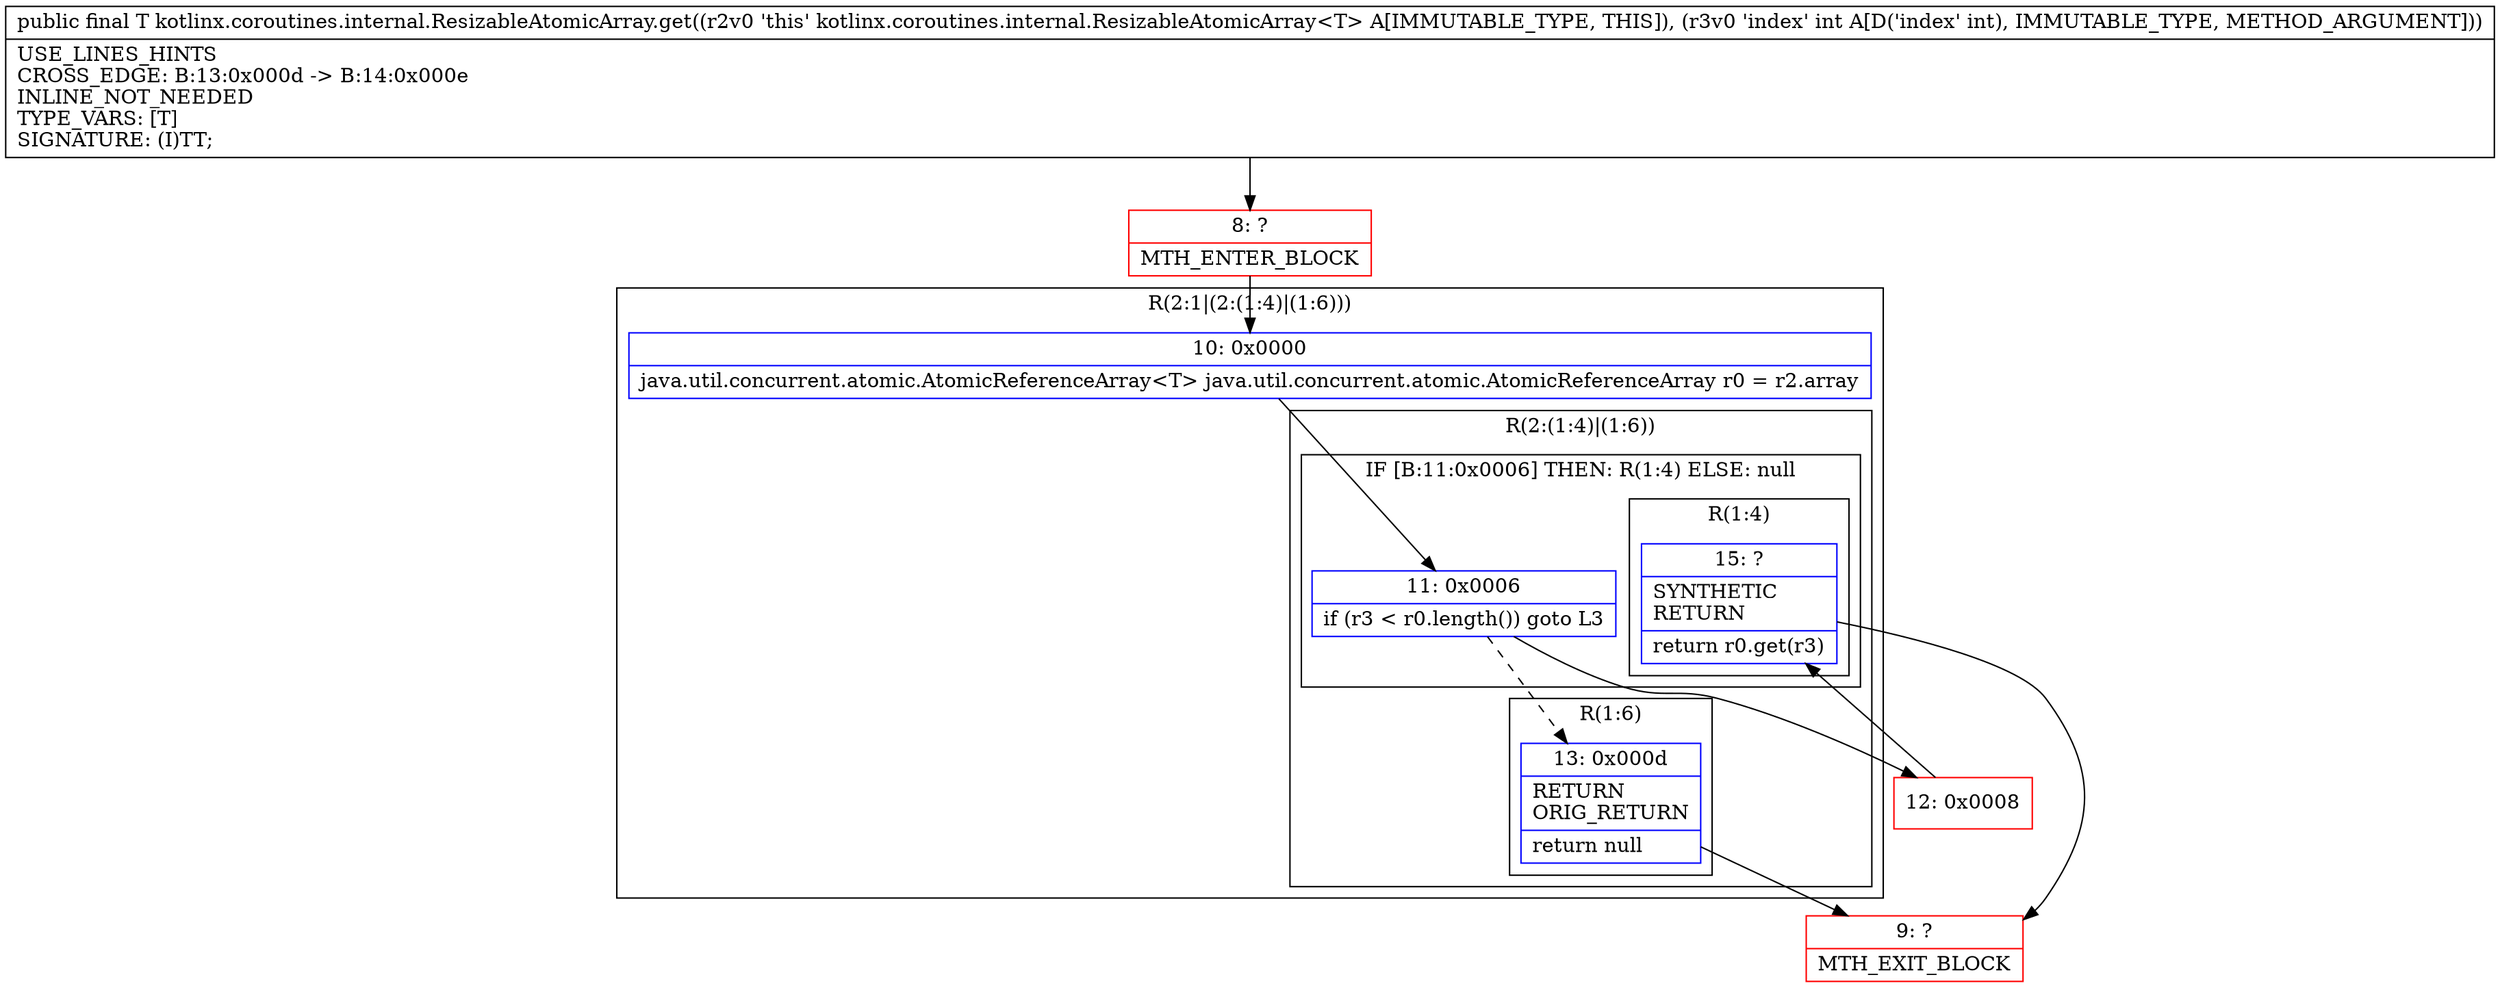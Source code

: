 digraph "CFG forkotlinx.coroutines.internal.ResizableAtomicArray.get(I)Ljava\/lang\/Object;" {
subgraph cluster_Region_18891394 {
label = "R(2:1|(2:(1:4)|(1:6)))";
node [shape=record,color=blue];
Node_10 [shape=record,label="{10\:\ 0x0000|java.util.concurrent.atomic.AtomicReferenceArray\<T\> java.util.concurrent.atomic.AtomicReferenceArray r0 = r2.array\l}"];
subgraph cluster_Region_273773185 {
label = "R(2:(1:4)|(1:6))";
node [shape=record,color=blue];
subgraph cluster_IfRegion_993870128 {
label = "IF [B:11:0x0006] THEN: R(1:4) ELSE: null";
node [shape=record,color=blue];
Node_11 [shape=record,label="{11\:\ 0x0006|if (r3 \< r0.length()) goto L3\l}"];
subgraph cluster_Region_1814201852 {
label = "R(1:4)";
node [shape=record,color=blue];
Node_15 [shape=record,label="{15\:\ ?|SYNTHETIC\lRETURN\l|return r0.get(r3)\l}"];
}
}
subgraph cluster_Region_1324763715 {
label = "R(1:6)";
node [shape=record,color=blue];
Node_13 [shape=record,label="{13\:\ 0x000d|RETURN\lORIG_RETURN\l|return null\l}"];
}
}
}
Node_8 [shape=record,color=red,label="{8\:\ ?|MTH_ENTER_BLOCK\l}"];
Node_12 [shape=record,color=red,label="{12\:\ 0x0008}"];
Node_9 [shape=record,color=red,label="{9\:\ ?|MTH_EXIT_BLOCK\l}"];
MethodNode[shape=record,label="{public final T kotlinx.coroutines.internal.ResizableAtomicArray.get((r2v0 'this' kotlinx.coroutines.internal.ResizableAtomicArray\<T\> A[IMMUTABLE_TYPE, THIS]), (r3v0 'index' int A[D('index' int), IMMUTABLE_TYPE, METHOD_ARGUMENT]))  | USE_LINES_HINTS\lCROSS_EDGE: B:13:0x000d \-\> B:14:0x000e\lINLINE_NOT_NEEDED\lTYPE_VARS: [T]\lSIGNATURE: (I)TT;\l}"];
MethodNode -> Node_8;Node_10 -> Node_11;
Node_11 -> Node_12;
Node_11 -> Node_13[style=dashed];
Node_15 -> Node_9;
Node_13 -> Node_9;
Node_8 -> Node_10;
Node_12 -> Node_15;
}

